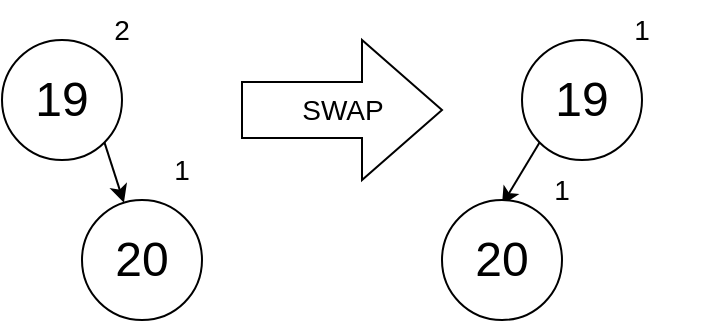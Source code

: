 <mxfile version="16.1.2" type="device"><diagram id="oeTP1227Fok0xVzUUvgo" name="Page-1"><mxGraphModel dx="1102" dy="865" grid="1" gridSize="10" guides="1" tooltips="1" connect="1" arrows="1" fold="1" page="1" pageScale="1" pageWidth="850" pageHeight="1100" math="0" shadow="0"><root><mxCell id="0"/><mxCell id="1" parent="0"/><mxCell id="egZebEp88KU72r9SRnEN-45" style="edgeStyle=none;rounded=0;orthogonalLoop=1;jettySize=auto;html=1;exitX=1;exitY=1;exitDx=0;exitDy=0;fontSize=14;" parent="1" source="egZebEp88KU72r9SRnEN-42" target="egZebEp88KU72r9SRnEN-44" edge="1"><mxGeometry relative="1" as="geometry"/></mxCell><mxCell id="egZebEp88KU72r9SRnEN-42" value="&lt;font style=&quot;font-size: 24px&quot;&gt;19&lt;/font&gt;" style="ellipse;whiteSpace=wrap;html=1;aspect=fixed;" parent="1" vertex="1"><mxGeometry x="120" y="80" width="60" height="60" as="geometry"/></mxCell><mxCell id="egZebEp88KU72r9SRnEN-43" value="2" style="text;html=1;strokeColor=none;fillColor=none;align=center;verticalAlign=middle;whiteSpace=wrap;rounded=0;fontSize=14;" parent="1" vertex="1"><mxGeometry x="150" y="60" width="60" height="30" as="geometry"/></mxCell><mxCell id="egZebEp88KU72r9SRnEN-44" value="&lt;font style=&quot;font-size: 24px&quot;&gt;20&lt;/font&gt;" style="ellipse;whiteSpace=wrap;html=1;aspect=fixed;" parent="1" vertex="1"><mxGeometry x="160" y="160" width="60" height="60" as="geometry"/></mxCell><mxCell id="egZebEp88KU72r9SRnEN-46" value="1" style="text;html=1;strokeColor=none;fillColor=none;align=center;verticalAlign=middle;whiteSpace=wrap;rounded=0;fontSize=14;" parent="1" vertex="1"><mxGeometry x="180" y="130" width="60" height="30" as="geometry"/></mxCell><mxCell id="egZebEp88KU72r9SRnEN-52" style="edgeStyle=none;rounded=0;orthogonalLoop=1;jettySize=auto;html=1;exitX=0;exitY=1;exitDx=0;exitDy=0;entryX=0;entryY=0.75;entryDx=0;entryDy=0;fontSize=14;" parent="1" source="egZebEp88KU72r9SRnEN-48" target="egZebEp88KU72r9SRnEN-51" edge="1"><mxGeometry relative="1" as="geometry"/></mxCell><mxCell id="egZebEp88KU72r9SRnEN-48" value="&lt;font style=&quot;font-size: 24px&quot;&gt;19&lt;/font&gt;" style="ellipse;whiteSpace=wrap;html=1;aspect=fixed;" parent="1" vertex="1"><mxGeometry x="380" y="80" width="60" height="60" as="geometry"/></mxCell><mxCell id="egZebEp88KU72r9SRnEN-49" value="1" style="text;html=1;strokeColor=none;fillColor=none;align=center;verticalAlign=middle;whiteSpace=wrap;rounded=0;fontSize=14;" parent="1" vertex="1"><mxGeometry x="410" y="60" width="60" height="30" as="geometry"/></mxCell><mxCell id="egZebEp88KU72r9SRnEN-50" value="&lt;font style=&quot;font-size: 24px&quot;&gt;20&lt;/font&gt;" style="ellipse;whiteSpace=wrap;html=1;aspect=fixed;" parent="1" vertex="1"><mxGeometry x="340" y="160" width="60" height="60" as="geometry"/></mxCell><mxCell id="egZebEp88KU72r9SRnEN-51" value="1" style="text;html=1;strokeColor=none;fillColor=none;align=center;verticalAlign=middle;whiteSpace=wrap;rounded=0;fontSize=14;" parent="1" vertex="1"><mxGeometry x="370" y="140" width="60" height="30" as="geometry"/></mxCell><mxCell id="egZebEp88KU72r9SRnEN-53" value="SWAP" style="html=1;shadow=0;dashed=0;align=center;verticalAlign=middle;shape=mxgraph.arrows2.arrow;dy=0.6;dx=40;notch=0;fontSize=14;strokeColor=#000000;fillColor=none;" parent="1" vertex="1"><mxGeometry x="240" y="80" width="100" height="70" as="geometry"/></mxCell></root></mxGraphModel></diagram></mxfile>